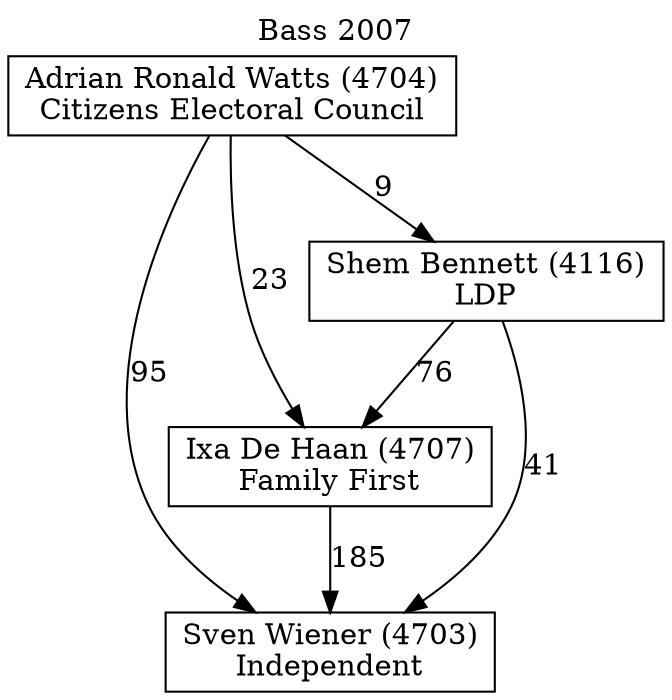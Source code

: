 // House preference flow
digraph "Sven Wiener (4703)_Bass_2007" {
	graph [label="Bass 2007" labelloc=t mclimit=10]
	node [shape=box]
	"Sven Wiener (4703)" [label="Sven Wiener (4703)
Independent"]
	"Ixa De Haan (4707)" [label="Ixa De Haan (4707)
Family First"]
	"Shem Bennett (4116)" [label="Shem Bennett (4116)
LDP"]
	"Adrian Ronald Watts (4704)" [label="Adrian Ronald Watts (4704)
Citizens Electoral Council"]
	"Ixa De Haan (4707)" -> "Sven Wiener (4703)" [label=185]
	"Shem Bennett (4116)" -> "Ixa De Haan (4707)" [label=76]
	"Adrian Ronald Watts (4704)" -> "Shem Bennett (4116)" [label=9]
	"Shem Bennett (4116)" -> "Sven Wiener (4703)" [label=41]
	"Adrian Ronald Watts (4704)" -> "Sven Wiener (4703)" [label=95]
	"Adrian Ronald Watts (4704)" -> "Ixa De Haan (4707)" [label=23]
}
